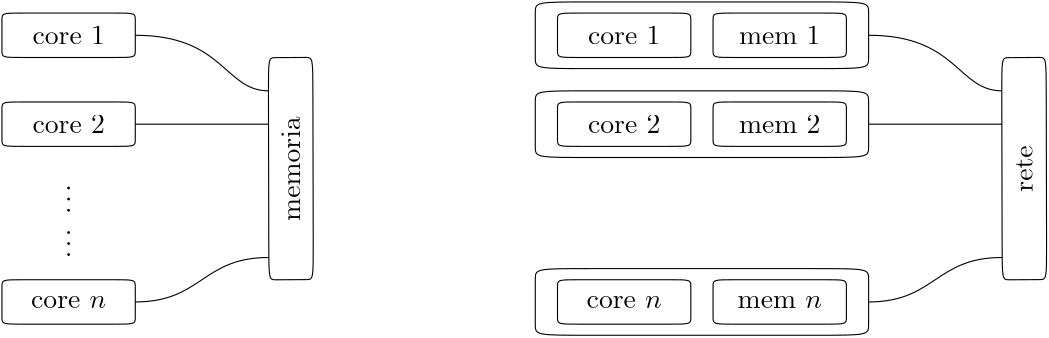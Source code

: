 <?xml version="1.0"?>
<!DOCTYPE ipe SYSTEM "ipe.dtd">
<ipe version="70218" creator="Ipe 7.2.28">
<info created="D:20240924165841" modified="D:20240924171834"/>
<ipestyle name="basic">
<symbol name="arrow/arc(spx)">
<path stroke="sym-stroke" fill="sym-stroke" pen="sym-pen">
0 0 m
-1 0.333 l
-1 -0.333 l
h
</path>
</symbol>
<symbol name="arrow/farc(spx)">
<path stroke="sym-stroke" fill="white" pen="sym-pen">
0 0 m
-1 0.333 l
-1 -0.333 l
h
</path>
</symbol>
<symbol name="arrow/ptarc(spx)">
<path stroke="sym-stroke" fill="sym-stroke" pen="sym-pen">
0 0 m
-1 0.333 l
-0.8 0 l
-1 -0.333 l
h
</path>
</symbol>
<symbol name="arrow/fptarc(spx)">
<path stroke="sym-stroke" fill="white" pen="sym-pen">
0 0 m
-1 0.333 l
-0.8 0 l
-1 -0.333 l
h
</path>
</symbol>
<symbol name="mark/circle(sx)" transformations="translations">
<path fill="sym-stroke">
0.6 0 0 0.6 0 0 e
0.4 0 0 0.4 0 0 e
</path>
</symbol>
<symbol name="mark/disk(sx)" transformations="translations">
<path fill="sym-stroke">
0.6 0 0 0.6 0 0 e
</path>
</symbol>
<symbol name="mark/fdisk(sfx)" transformations="translations">
<group>
<path fill="sym-fill">
0.5 0 0 0.5 0 0 e
</path>
<path fill="sym-stroke" fillrule="eofill">
0.6 0 0 0.6 0 0 e
0.4 0 0 0.4 0 0 e
</path>
</group>
</symbol>
<symbol name="mark/box(sx)" transformations="translations">
<path fill="sym-stroke" fillrule="eofill">
-0.6 -0.6 m
0.6 -0.6 l
0.6 0.6 l
-0.6 0.6 l
h
-0.4 -0.4 m
0.4 -0.4 l
0.4 0.4 l
-0.4 0.4 l
h
</path>
</symbol>
<symbol name="mark/square(sx)" transformations="translations">
<path fill="sym-stroke">
-0.6 -0.6 m
0.6 -0.6 l
0.6 0.6 l
-0.6 0.6 l
h
</path>
</symbol>
<symbol name="mark/fsquare(sfx)" transformations="translations">
<group>
<path fill="sym-fill">
-0.5 -0.5 m
0.5 -0.5 l
0.5 0.5 l
-0.5 0.5 l
h
</path>
<path fill="sym-stroke" fillrule="eofill">
-0.6 -0.6 m
0.6 -0.6 l
0.6 0.6 l
-0.6 0.6 l
h
-0.4 -0.4 m
0.4 -0.4 l
0.4 0.4 l
-0.4 0.4 l
h
</path>
</group>
</symbol>
<symbol name="mark/cross(sx)" transformations="translations">
<group>
<path fill="sym-stroke">
-0.43 -0.57 m
0.57 0.43 l
0.43 0.57 l
-0.57 -0.43 l
h
</path>
<path fill="sym-stroke">
-0.43 0.57 m
0.57 -0.43 l
0.43 -0.57 l
-0.57 0.43 l
h
</path>
</group>
</symbol>
<symbol name="arrow/fnormal(spx)">
<path stroke="sym-stroke" fill="white" pen="sym-pen">
0 0 m
-1 0.333 l
-1 -0.333 l
h
</path>
</symbol>
<symbol name="arrow/pointed(spx)">
<path stroke="sym-stroke" fill="sym-stroke" pen="sym-pen">
0 0 m
-1 0.333 l
-0.8 0 l
-1 -0.333 l
h
</path>
</symbol>
<symbol name="arrow/fpointed(spx)">
<path stroke="sym-stroke" fill="white" pen="sym-pen">
0 0 m
-1 0.333 l
-0.8 0 l
-1 -0.333 l
h
</path>
</symbol>
<symbol name="arrow/linear(spx)">
<path stroke="sym-stroke" pen="sym-pen">
-1 0.333 m
0 0 l
-1 -0.333 l
</path>
</symbol>
<symbol name="arrow/fdouble(spx)">
<path stroke="sym-stroke" fill="white" pen="sym-pen">
0 0 m
-1 0.333 l
-1 -0.333 l
h
-1 0 m
-2 0.333 l
-2 -0.333 l
h
</path>
</symbol>
<symbol name="arrow/double(spx)">
<path stroke="sym-stroke" fill="sym-stroke" pen="sym-pen">
0 0 m
-1 0.333 l
-1 -0.333 l
h
-1 0 m
-2 0.333 l
-2 -0.333 l
h
</path>
</symbol>
<symbol name="arrow/mid-normal(spx)">
<path stroke="sym-stroke" fill="sym-stroke" pen="sym-pen">
0.5 0 m
-0.5 0.333 l
-0.5 -0.333 l
h
</path>
</symbol>
<symbol name="arrow/mid-fnormal(spx)">
<path stroke="sym-stroke" fill="white" pen="sym-pen">
0.5 0 m
-0.5 0.333 l
-0.5 -0.333 l
h
</path>
</symbol>
<symbol name="arrow/mid-pointed(spx)">
<path stroke="sym-stroke" fill="sym-stroke" pen="sym-pen">
0.5 0 m
-0.5 0.333 l
-0.3 0 l
-0.5 -0.333 l
h
</path>
</symbol>
<symbol name="arrow/mid-fpointed(spx)">
<path stroke="sym-stroke" fill="white" pen="sym-pen">
0.5 0 m
-0.5 0.333 l
-0.3 0 l
-0.5 -0.333 l
h
</path>
</symbol>
<symbol name="arrow/mid-double(spx)">
<path stroke="sym-stroke" fill="sym-stroke" pen="sym-pen">
1 0 m
0 0.333 l
0 -0.333 l
h
0 0 m
-1 0.333 l
-1 -0.333 l
h
</path>
</symbol>
<symbol name="arrow/mid-fdouble(spx)">
<path stroke="sym-stroke" fill="white" pen="sym-pen">
1 0 m
0 0.333 l
0 -0.333 l
h
0 0 m
-1 0.333 l
-1 -0.333 l
h
</path>
</symbol>
<anglesize name="22.5 deg" value="22.5"/>
<anglesize name="30 deg" value="30"/>
<anglesize name="45 deg" value="45"/>
<anglesize name="60 deg" value="60"/>
<anglesize name="90 deg" value="90"/>
<arrowsize name="large" value="10"/>
<arrowsize name="small" value="5"/>
<arrowsize name="tiny" value="3"/>
<color name="blue" value="0 0 1"/>
<color name="brown" value="0.647 0.165 0.165"/>
<color name="darkblue" value="0 0 0.545"/>
<color name="darkcyan" value="0 0.545 0.545"/>
<color name="darkgray" value="0.663"/>
<color name="darkgreen" value="0 0.392 0"/>
<color name="darkmagenta" value="0.545 0 0.545"/>
<color name="darkorange" value="1 0.549 0"/>
<color name="darkred" value="0.545 0 0"/>
<color name="gold" value="1 0.843 0"/>
<color name="gray" value="0.745"/>
<color name="green" value="0 1 0"/>
<color name="lightblue" value="0.678 0.847 0.902"/>
<color name="lightcyan" value="0.878 1 1"/>
<color name="lightgray" value="0.827"/>
<color name="lightgreen" value="0.565 0.933 0.565"/>
<color name="lightyellow" value="1 1 0.878"/>
<color name="navy" value="0 0 0.502"/>
<color name="orange" value="1 0.647 0"/>
<color name="pink" value="1 0.753 0.796"/>
<color name="purple" value="0.627 0.125 0.941"/>
<color name="red" value="1 0 0"/>
<color name="seagreen" value="0.18 0.545 0.341"/>
<color name="turquoise" value="0.251 0.878 0.816"/>
<color name="violet" value="0.933 0.51 0.933"/>
<color name="yellow" value="1 1 0"/>
<dashstyle name="dash dot dotted" value="[4 2 1 2 1 2] 0"/>
<dashstyle name="dash dotted" value="[4 2 1 2] 0"/>
<dashstyle name="dashed" value="[4] 0"/>
<dashstyle name="dotted" value="[1 3] 0"/>
<gridsize name="10 pts (~3.5 mm)" value="10"/>
<gridsize name="14 pts (~5 mm)" value="14"/>
<gridsize name="16 pts (~6 mm)" value="16"/>
<gridsize name="20 pts (~7 mm)" value="20"/>
<gridsize name="28 pts (~10 mm)" value="28"/>
<gridsize name="32 pts (~12 mm)" value="32"/>
<gridsize name="4 pts" value="4"/>
<gridsize name="56 pts (~20 mm)" value="56"/>
<gridsize name="8 pts (~3 mm)" value="8"/>
<opacity name="10%" value="0.1"/>
<opacity name="30%" value="0.3"/>
<opacity name="50%" value="0.5"/>
<opacity name="75%" value="0.75"/>
<pen name="fat" value="1.2"/>
<pen name="heavier" value="0.8"/>
<pen name="ultrafat" value="2"/>
<symbolsize name="large" value="5"/>
<symbolsize name="small" value="2"/>
<symbolsize name="tiny" value="1.1"/>
<textsize name="Huge" value="\Huge"/>
<textsize name="LARGE" value="\LARGE"/>
<textsize name="Large" value="\Large"/>
<textsize name="footnote" value="\footnotesize"/>
<textsize name="huge" value="\huge"/>
<textsize name="large" value="\large"/>
<textsize name="script" value="\scriptsize"/>
<textsize name="small" value="\small"/>
<textsize name="tiny" value="\tiny"/>
<textstyle name="center" begin="\begin{center}" end="\end{center}"/>
<textstyle name="item" begin="\begin{itemize}\item{}" end="\end{itemize}"/>
<textstyle name="itemize" begin="\begin{itemize}" end="\end{itemize}"/>
<tiling name="falling" angle="-60" step="4" width="1"/>
<tiling name="rising" angle="30" step="4" width="1"/>
</ipestyle>
<page>
<layer name="alpha"/>
<view layers="alpha" active="alpha"/>
<text layer="alpha" transformations="translations" pos="200 728" stroke="black" type="label" width="26.041" height="6.42" depth="0" halign="center" valign="center">core 1</text>
<path stroke="black">
176 736
176 736
224 736
224 736
224 720
224 720
176 720
176 720 u
</path>
<text matrix="1 0 0 1 0 -32" transformations="translations" pos="200 728" stroke="black" type="label" width="26.041" height="6.42" depth="0" halign="center" valign="center">core 2</text>
<path matrix="1 0 0 1 0 -32" stroke="black">
176 736
176 736
224 736
224 736
224 720
224 720
176 720
176 720 u
</path>
<text matrix="1 0 0 1 0 -96" transformations="translations" pos="200 728" stroke="black" type="label" width="27.04" height="4.289" depth="0" halign="center" valign="center">core $n$</text>
<path matrix="1 0 0 1 0 -96" stroke="black">
176 736
176 736
224 736
224 736
224 720
224 720
176 720
176 720 u
</path>
<text matrix="1 0 0 1 0 -56" transformations="translations" pos="200 728" stroke="black" type="label" width="2.767" height="14.999" depth="0" halign="center" valign="center">$\vdots$</text>
<text matrix="1 0 0 1 0 -72" transformations="translations" pos="200 728" stroke="black" type="label" width="2.767" height="14.999" depth="0" halign="center" valign="center" style="math">\vdots</text>
<text matrix="-0.00350727 0.999994 -0.999994 -0.00350727 1008.7 482.555" pos="200 728" stroke="black" type="label" width="37.664" height="6.654" depth="0" halign="center" valign="center">memoria</text>
<path matrix="-0.00350727 1.66622 -0.999994 -0.00584393 1008.7 351.009" stroke="black">
176 736
176 736
224 736
224 736
224 720
224 720
176 720
176 720 u
</path>
<path stroke="black">
224 728 m
256 728
256 708
272 708 c
</path>
<path stroke="black">
224 696 m
272 696 l
</path>
<path stroke="black">
224 632 m
248 632
248 648
272 648 c
</path>
<text matrix="1 0 0 1 200 0" transformations="translations" pos="200 728" stroke="black" type="label" width="26.041" height="6.42" depth="0" halign="center" valign="center">core 1</text>
<path matrix="1 0 0 1 200 0" stroke="black">
176 736
176 736
224 736
224 736
224 720
224 720
176 720
176 720 u
</path>
<text matrix="1 0 0 1 256 0" transformations="translations" pos="200 728" stroke="black" type="label" width="29.334" height="6.42" depth="0" halign="center" valign="center">mem 1</text>
<path matrix="1 0 0 1 256 0" stroke="black">
176 736
176 736
224 736
224 736
224 720
224 720
176 720
176 720 u
</path>
<text matrix="1 0 0 1 200 -32" transformations="translations" pos="200 728" stroke="black" type="label" width="26.041" height="6.42" depth="0" halign="center" valign="center">core 2</text>
<path matrix="1 0 0 1 200 -32" stroke="black">
176 736
176 736
224 736
224 736
224 720
224 720
176 720
176 720 u
</path>
<text matrix="1 0 0 1 256 -32" transformations="translations" pos="200 728" stroke="black" type="label" width="29.334" height="6.42" depth="0" halign="center" valign="center">mem 2</text>
<path matrix="1 0 0 1 256 -32" stroke="black">
176 736
176 736
224 736
224 736
224 720
224 720
176 720
176 720 u
</path>
<text matrix="1 0 0 1 200 -96" transformations="translations" pos="200 728" stroke="black" type="label" width="27.04" height="4.289" depth="0" halign="center" valign="center">core $n$</text>
<path matrix="1 0 0 1 200 -96" stroke="black">
176 736
176 736
224 736
224 736
224 720
224 720
176 720
176 720 u
</path>
<text matrix="1 0 0 1 256 -96" transformations="translations" pos="200 728" stroke="black" type="label" width="30.333" height="4.289" depth="0" halign="center" valign="center">mem $n$</text>
<path matrix="1 0 0 1 256 -96" stroke="black">
176 736
176 736
224 736
224 736
224 720
224 720
176 720
176 720 u
</path>
<text matrix="-0.00350727 0.999994 -0.999994 -0.00350727 1272.7 482.555" pos="200 728" stroke="black" type="label" width="16.632" height="6.128" depth="0" halign="center" valign="center">rete</text>
<path matrix="-0.00350727 1.66622 -0.999994 -0.00584393 1272.7 351.009" stroke="black">
176 736
176 736
224 736
224 736
224 720
224 720
176 720
176 720 u
</path>
<path matrix="1 0 0 1 264 0" stroke="black">
224 728 m
256 728
256 708
272 708 c
</path>
<path matrix="1 0 0 1 264 0" stroke="black">
224 696 m
272 696 l
</path>
<path matrix="1 0 0 1 264 0" stroke="black">
224 632 m
248 632
248 648
272 648 c
</path>
<path stroke="black">
488 740
488 740
488 716
488 716
368 716
368 716
368 740
368 740 u
</path>
<path matrix="1 0 0 1 0 -32" stroke="black">
488 740
488 740
488 716
488 716
368 716
368 716
368 740
368 740 u
</path>
<path matrix="1 0 0 1 0 -96" stroke="black">
488 740
488 740
488 716
488 716
368 716
368 716
368 740
368 740 u
</path>
</page>
</ipe>
